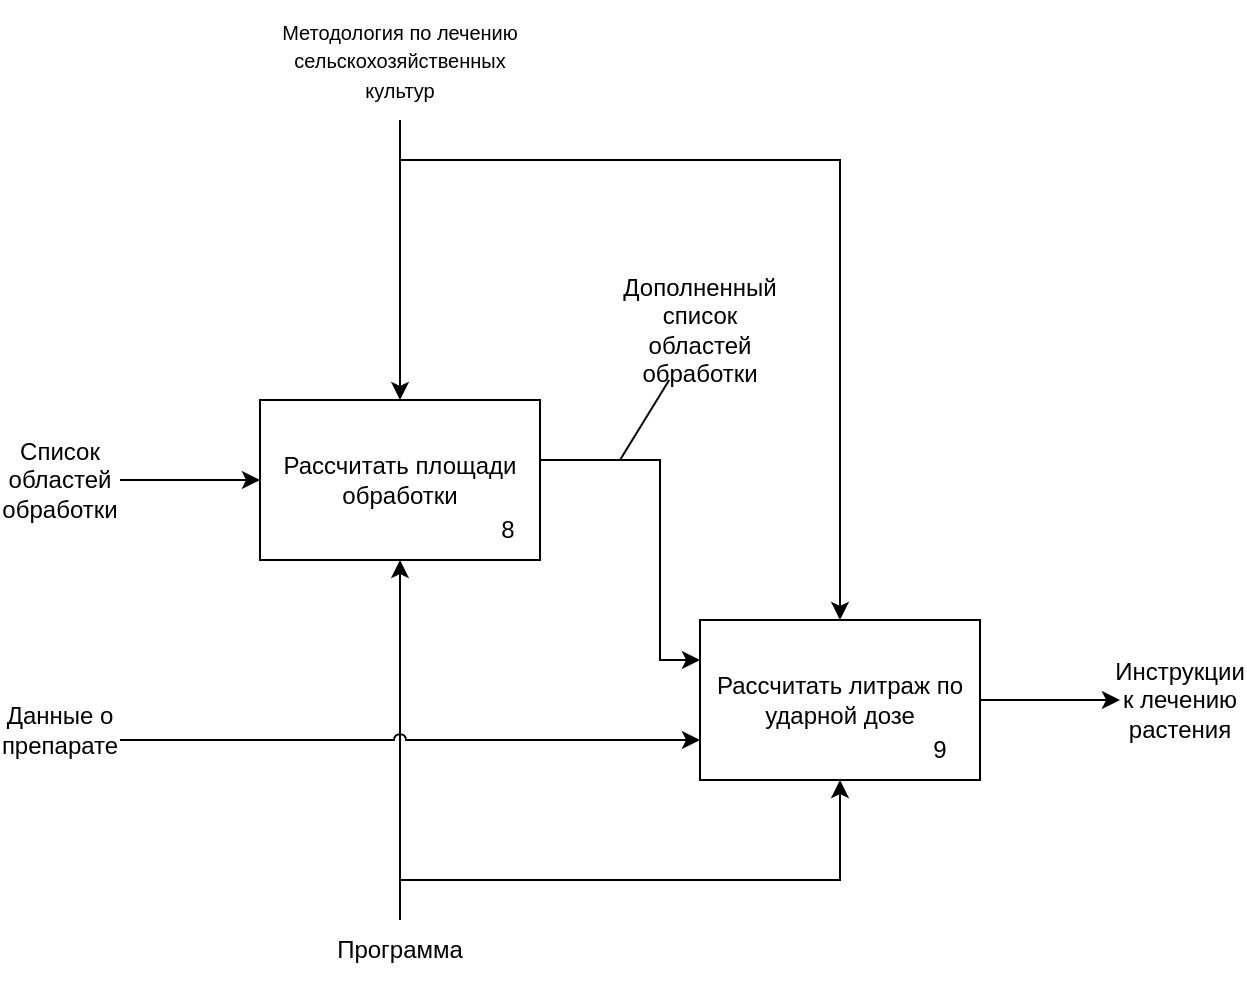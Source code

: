 <mxfile version="25.0.2">
  <diagram name="Страница — 1" id="oGmPVtbugTqvy4dVSNda">
    <mxGraphModel dx="1194" dy="814" grid="1" gridSize="10" guides="1" tooltips="1" connect="1" arrows="1" fold="1" page="1" pageScale="1" pageWidth="827" pageHeight="1169" math="0" shadow="0">
      <root>
        <mxCell id="0" />
        <mxCell id="1" parent="0" />
        <mxCell id="bD1nHJxSQEPsHtlY3_ja-15" style="edgeStyle=orthogonalEdgeStyle;rounded=0;orthogonalLoop=1;jettySize=auto;html=1;" parent="1" source="bD1nHJxSQEPsHtlY3_ja-16" target="bD1nHJxSQEPsHtlY3_ja-26" edge="1">
          <mxGeometry relative="1" as="geometry">
            <Array as="points">
              <mxPoint x="360" y="480" />
              <mxPoint x="360" y="480" />
            </Array>
          </mxGeometry>
        </mxCell>
        <mxCell id="bD1nHJxSQEPsHtlY3_ja-34" style="edgeStyle=orthogonalEdgeStyle;rounded=0;orthogonalLoop=1;jettySize=auto;html=1;" parent="1" source="bD1nHJxSQEPsHtlY3_ja-16" target="bD1nHJxSQEPsHtlY3_ja-30" edge="1">
          <mxGeometry relative="1" as="geometry">
            <Array as="points">
              <mxPoint x="360" y="400" />
              <mxPoint x="580" y="400" />
            </Array>
          </mxGeometry>
        </mxCell>
        <mxCell id="bD1nHJxSQEPsHtlY3_ja-16" value="&lt;font style=&quot;font-size: 10px;&quot;&gt;Методология по лечению сельскохозяйственных культур&lt;/font&gt;" style="text;html=1;align=center;verticalAlign=middle;whiteSpace=wrap;rounded=0;" parent="1" vertex="1">
          <mxGeometry x="300" y="320" width="120" height="60" as="geometry" />
        </mxCell>
        <mxCell id="bD1nHJxSQEPsHtlY3_ja-17" style="edgeStyle=orthogonalEdgeStyle;rounded=0;orthogonalLoop=1;jettySize=auto;html=1;" parent="1" source="bD1nHJxSQEPsHtlY3_ja-18" target="bD1nHJxSQEPsHtlY3_ja-26" edge="1">
          <mxGeometry relative="1" as="geometry">
            <Array as="points">
              <mxPoint x="360" y="680" />
              <mxPoint x="360" y="680" />
            </Array>
          </mxGeometry>
        </mxCell>
        <mxCell id="bD1nHJxSQEPsHtlY3_ja-32" style="edgeStyle=orthogonalEdgeStyle;rounded=0;orthogonalLoop=1;jettySize=auto;html=1;" parent="1" source="bD1nHJxSQEPsHtlY3_ja-18" target="bD1nHJxSQEPsHtlY3_ja-30" edge="1">
          <mxGeometry relative="1" as="geometry">
            <Array as="points">
              <mxPoint x="360" y="760" />
              <mxPoint x="580" y="760" />
            </Array>
          </mxGeometry>
        </mxCell>
        <mxCell id="bD1nHJxSQEPsHtlY3_ja-18" value="Программа" style="text;html=1;align=center;verticalAlign=middle;whiteSpace=wrap;rounded=0;" parent="1" vertex="1">
          <mxGeometry x="330" y="780" width="60" height="30" as="geometry" />
        </mxCell>
        <mxCell id="bD1nHJxSQEPsHtlY3_ja-21" style="edgeStyle=orthogonalEdgeStyle;rounded=0;orthogonalLoop=1;jettySize=auto;html=1;jumpStyle=arc;" parent="1" source="bD1nHJxSQEPsHtlY3_ja-22" target="bD1nHJxSQEPsHtlY3_ja-30" edge="1">
          <mxGeometry relative="1" as="geometry">
            <Array as="points">
              <mxPoint x="460" y="690" />
              <mxPoint x="460" y="690" />
            </Array>
          </mxGeometry>
        </mxCell>
        <mxCell id="bD1nHJxSQEPsHtlY3_ja-22" value="Данные о препарате" style="text;html=1;align=center;verticalAlign=middle;whiteSpace=wrap;rounded=0;" parent="1" vertex="1">
          <mxGeometry x="160" y="660" width="60" height="50" as="geometry" />
        </mxCell>
        <mxCell id="bD1nHJxSQEPsHtlY3_ja-23" style="edgeStyle=orthogonalEdgeStyle;rounded=0;orthogonalLoop=1;jettySize=auto;html=1;" parent="1" source="bD1nHJxSQEPsHtlY3_ja-28" target="bD1nHJxSQEPsHtlY3_ja-26" edge="1">
          <mxGeometry relative="1" as="geometry">
            <mxPoint x="590" y="540" as="sourcePoint" />
            <Array as="points">
              <mxPoint x="240" y="560" />
              <mxPoint x="240" y="560" />
            </Array>
            <mxPoint x="240" y="560" as="targetPoint" />
          </mxGeometry>
        </mxCell>
        <mxCell id="bD1nHJxSQEPsHtlY3_ja-26" value="Рассчитать площади обработки" style="rounded=0;whiteSpace=wrap;html=1;" parent="1" vertex="1">
          <mxGeometry x="290" y="520" width="140" height="80" as="geometry" />
        </mxCell>
        <mxCell id="bD1nHJxSQEPsHtlY3_ja-27" value="8" style="text;html=1;align=center;verticalAlign=middle;whiteSpace=wrap;rounded=0;" parent="1" vertex="1">
          <mxGeometry x="384" y="570" width="60" height="30" as="geometry" />
        </mxCell>
        <mxCell id="bD1nHJxSQEPsHtlY3_ja-28" value="Список областей обработки" style="text;html=1;align=center;verticalAlign=middle;whiteSpace=wrap;rounded=0;" parent="1" vertex="1">
          <mxGeometry x="160" y="535" width="60" height="50" as="geometry" />
        </mxCell>
        <mxCell id="bD1nHJxSQEPsHtlY3_ja-30" value="Рассчитать литраж по ударной дозе" style="rounded=0;whiteSpace=wrap;html=1;" parent="1" vertex="1">
          <mxGeometry x="510" y="630" width="140" height="80" as="geometry" />
        </mxCell>
        <mxCell id="bD1nHJxSQEPsHtlY3_ja-31" value="9" style="text;html=1;align=center;verticalAlign=middle;whiteSpace=wrap;rounded=0;" parent="1" vertex="1">
          <mxGeometry x="600" y="680" width="60" height="30" as="geometry" />
        </mxCell>
        <mxCell id="bD1nHJxSQEPsHtlY3_ja-36" value="Дополненный список областей обработки" style="text;html=1;align=center;verticalAlign=middle;whiteSpace=wrap;rounded=0;" parent="1" vertex="1">
          <mxGeometry x="480" y="460" width="60" height="50" as="geometry" />
        </mxCell>
        <mxCell id="bD1nHJxSQEPsHtlY3_ja-37" style="edgeStyle=orthogonalEdgeStyle;rounded=0;orthogonalLoop=1;jettySize=auto;html=1;" parent="1" source="bD1nHJxSQEPsHtlY3_ja-26" target="bD1nHJxSQEPsHtlY3_ja-30" edge="1">
          <mxGeometry relative="1" as="geometry">
            <mxPoint x="490" y="510" as="sourcePoint" />
            <Array as="points">
              <mxPoint x="490" y="550" />
              <mxPoint x="490" y="650" />
            </Array>
          </mxGeometry>
        </mxCell>
        <mxCell id="bD1nHJxSQEPsHtlY3_ja-38" value="" style="endArrow=none;html=1;rounded=0;" parent="1" target="bD1nHJxSQEPsHtlY3_ja-36" edge="1">
          <mxGeometry width="50" height="50" relative="1" as="geometry">
            <mxPoint x="470" y="550" as="sourcePoint" />
            <mxPoint x="430" y="430" as="targetPoint" />
          </mxGeometry>
        </mxCell>
        <mxCell id="bD1nHJxSQEPsHtlY3_ja-46" style="edgeStyle=orthogonalEdgeStyle;rounded=0;orthogonalLoop=1;jettySize=auto;html=1;" parent="1" source="bD1nHJxSQEPsHtlY3_ja-30" target="bD1nHJxSQEPsHtlY3_ja-45" edge="1">
          <mxGeometry relative="1" as="geometry">
            <mxPoint x="870" y="760" as="sourcePoint" />
          </mxGeometry>
        </mxCell>
        <mxCell id="bD1nHJxSQEPsHtlY3_ja-45" value="Инструкции к лечению растения" style="text;html=1;align=center;verticalAlign=middle;whiteSpace=wrap;rounded=0;" parent="1" vertex="1">
          <mxGeometry x="720" y="645" width="60" height="50" as="geometry" />
        </mxCell>
      </root>
    </mxGraphModel>
  </diagram>
</mxfile>
